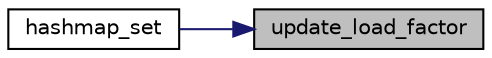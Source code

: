 digraph "update_load_factor"
{
 // LATEX_PDF_SIZE
  edge [fontname="Helvetica",fontsize="10",labelfontname="Helvetica",labelfontsize="10"];
  node [fontname="Helvetica",fontsize="10",shape=record];
  rankdir="RL";
  Node1 [label="update_load_factor",height=0.2,width=0.4,color="black", fillcolor="grey75", style="filled", fontcolor="black",tooltip=" "];
  Node1 -> Node2 [dir="back",color="midnightblue",fontsize="10",style="solid",fontname="Helvetica"];
  Node2 [label="hashmap_set",height=0.2,width=0.4,color="black", fillcolor="white", style="filled",URL="$hashmap_8c.html#a677123a939ba05d7ba7f79e2672be032",tooltip="Set the key to value on self."];
}
